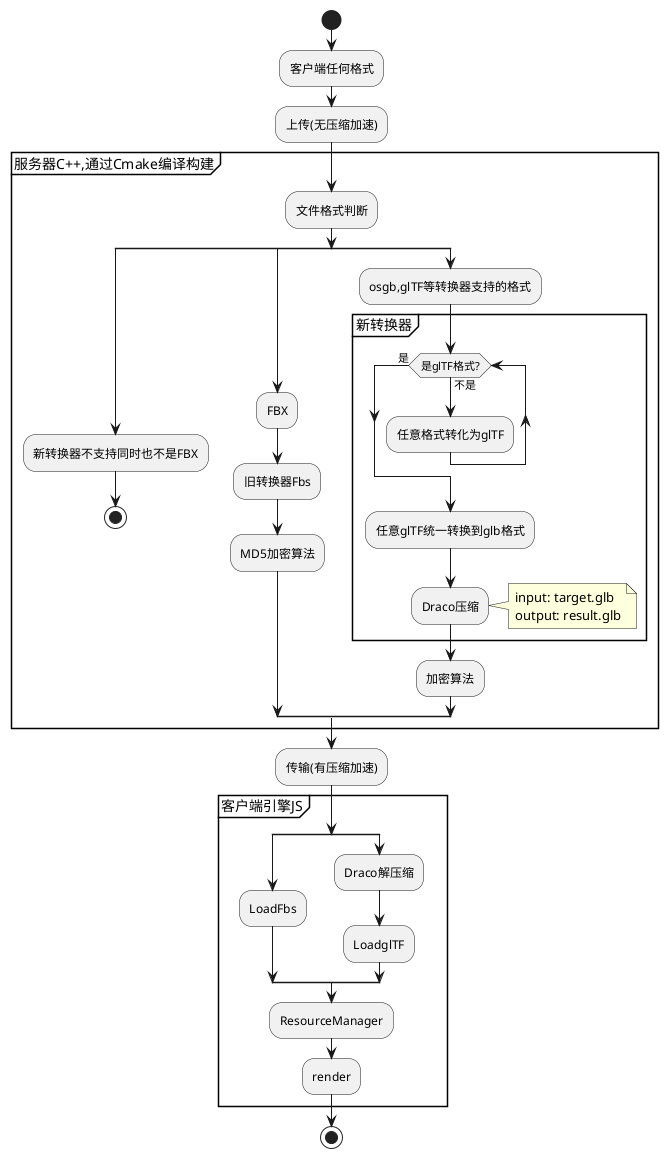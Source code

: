 @startuml NewConverter
start
:客户端任何格式;
:上传(无压缩加速);
partition "服务器C++,通过Cmake编译构建"{
:文件格式判断;
split
:新转换器不支持同时也不是FBX;
stop;
splitagain
:FBX;
:旧转换器Fbs;
:MD5加密算法;
splitagain
:osgb,glTF等转换器支持的格式;
partition "新转换器"{
while(是glTF格式?) is (不是)
:任意格式转化为glTF;
endwhile(是)
:任意glTF统一转换到glb格式;
:Draco压缩;
note right
input: target.glb
output: result.glb
endnote
}
:加密算法;
endsplit
}
:传输(有压缩加速);
partition "客户端引擎JS"{
split
:LoadFbs;
splitagain
:Draco解压缩;
:LoadglTF;
endsplit
:ResourceManager;
:render;
}
stop
@enduml